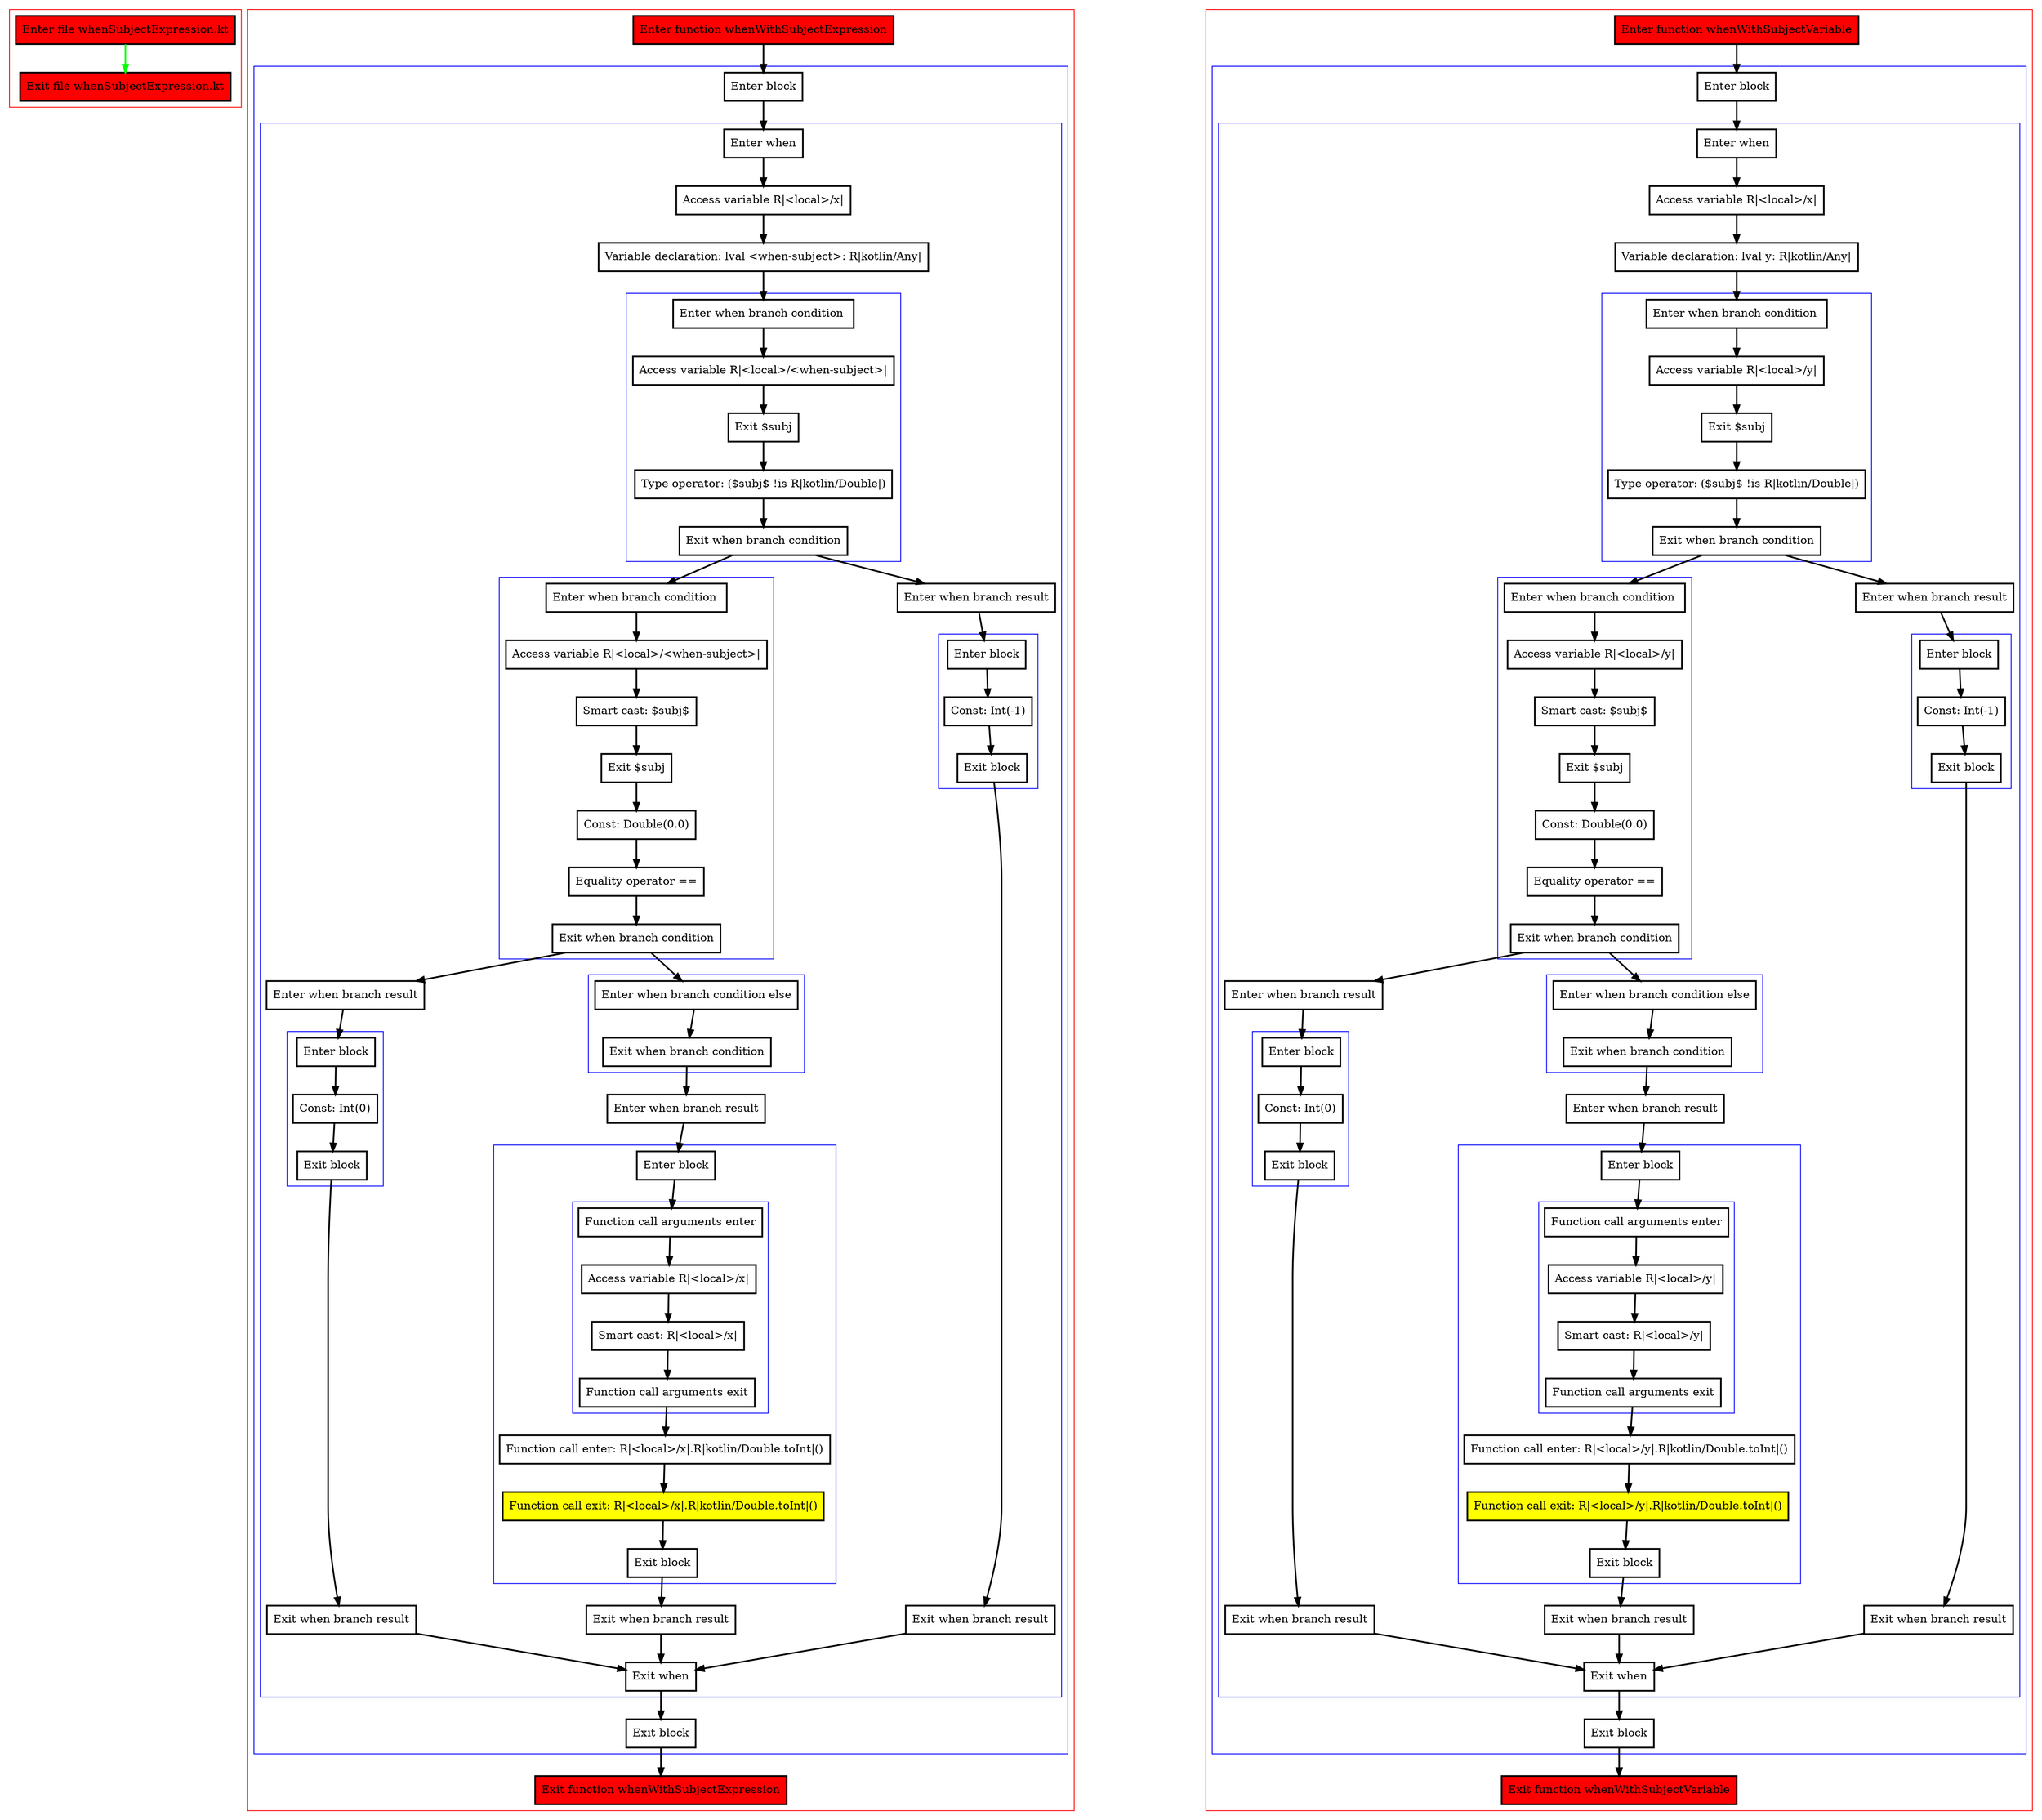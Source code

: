 digraph whenSubjectExpression_kt {
    graph [nodesep=3]
    node [shape=box penwidth=2]
    edge [penwidth=2]

    subgraph cluster_0 {
        color=red
        0 [label="Enter file whenSubjectExpression.kt" style="filled" fillcolor=red];
        1 [label="Exit file whenSubjectExpression.kt" style="filled" fillcolor=red];
    }
    0 -> {1} [color=green];

    subgraph cluster_1 {
        color=red
        2 [label="Enter function whenWithSubjectExpression" style="filled" fillcolor=red];
        subgraph cluster_2 {
            color=blue
            3 [label="Enter block"];
            subgraph cluster_3 {
                color=blue
                4 [label="Enter when"];
                5 [label="Access variable R|<local>/x|"];
                6 [label="Variable declaration: lval <when-subject>: R|kotlin/Any|"];
                subgraph cluster_4 {
                    color=blue
                    7 [label="Enter when branch condition "];
                    8 [label="Access variable R|<local>/<when-subject>|"];
                    9 [label="Exit $subj"];
                    10 [label="Type operator: ($subj$ !is R|kotlin/Double|)"];
                    11 [label="Exit when branch condition"];
                }
                subgraph cluster_5 {
                    color=blue
                    12 [label="Enter when branch condition "];
                    13 [label="Access variable R|<local>/<when-subject>|"];
                    14 [label="Smart cast: $subj$"];
                    15 [label="Exit $subj"];
                    16 [label="Const: Double(0.0)"];
                    17 [label="Equality operator =="];
                    18 [label="Exit when branch condition"];
                }
                subgraph cluster_6 {
                    color=blue
                    19 [label="Enter when branch condition else"];
                    20 [label="Exit when branch condition"];
                }
                21 [label="Enter when branch result"];
                subgraph cluster_7 {
                    color=blue
                    22 [label="Enter block"];
                    subgraph cluster_8 {
                        color=blue
                        23 [label="Function call arguments enter"];
                        24 [label="Access variable R|<local>/x|"];
                        25 [label="Smart cast: R|<local>/x|"];
                        26 [label="Function call arguments exit"];
                    }
                    27 [label="Function call enter: R|<local>/x|.R|kotlin/Double.toInt|()"];
                    28 [label="Function call exit: R|<local>/x|.R|kotlin/Double.toInt|()" style="filled" fillcolor=yellow];
                    29 [label="Exit block"];
                }
                30 [label="Exit when branch result"];
                31 [label="Enter when branch result"];
                subgraph cluster_9 {
                    color=blue
                    32 [label="Enter block"];
                    33 [label="Const: Int(0)"];
                    34 [label="Exit block"];
                }
                35 [label="Exit when branch result"];
                36 [label="Enter when branch result"];
                subgraph cluster_10 {
                    color=blue
                    37 [label="Enter block"];
                    38 [label="Const: Int(-1)"];
                    39 [label="Exit block"];
                }
                40 [label="Exit when branch result"];
                41 [label="Exit when"];
            }
            42 [label="Exit block"];
        }
        43 [label="Exit function whenWithSubjectExpression" style="filled" fillcolor=red];
    }
    2 -> {3};
    3 -> {4};
    4 -> {5};
    5 -> {6};
    6 -> {7};
    7 -> {8};
    8 -> {9};
    9 -> {10};
    10 -> {11};
    11 -> {12 36};
    12 -> {13};
    13 -> {14};
    14 -> {15};
    15 -> {16};
    16 -> {17};
    17 -> {18};
    18 -> {19 31};
    19 -> {20};
    20 -> {21};
    21 -> {22};
    22 -> {23};
    23 -> {24};
    24 -> {25};
    25 -> {26};
    26 -> {27};
    27 -> {28};
    28 -> {29};
    29 -> {30};
    30 -> {41};
    31 -> {32};
    32 -> {33};
    33 -> {34};
    34 -> {35};
    35 -> {41};
    36 -> {37};
    37 -> {38};
    38 -> {39};
    39 -> {40};
    40 -> {41};
    41 -> {42};
    42 -> {43};

    subgraph cluster_11 {
        color=red
        44 [label="Enter function whenWithSubjectVariable" style="filled" fillcolor=red];
        subgraph cluster_12 {
            color=blue
            45 [label="Enter block"];
            subgraph cluster_13 {
                color=blue
                46 [label="Enter when"];
                47 [label="Access variable R|<local>/x|"];
                48 [label="Variable declaration: lval y: R|kotlin/Any|"];
                subgraph cluster_14 {
                    color=blue
                    49 [label="Enter when branch condition "];
                    50 [label="Access variable R|<local>/y|"];
                    51 [label="Exit $subj"];
                    52 [label="Type operator: ($subj$ !is R|kotlin/Double|)"];
                    53 [label="Exit when branch condition"];
                }
                subgraph cluster_15 {
                    color=blue
                    54 [label="Enter when branch condition "];
                    55 [label="Access variable R|<local>/y|"];
                    56 [label="Smart cast: $subj$"];
                    57 [label="Exit $subj"];
                    58 [label="Const: Double(0.0)"];
                    59 [label="Equality operator =="];
                    60 [label="Exit when branch condition"];
                }
                subgraph cluster_16 {
                    color=blue
                    61 [label="Enter when branch condition else"];
                    62 [label="Exit when branch condition"];
                }
                63 [label="Enter when branch result"];
                subgraph cluster_17 {
                    color=blue
                    64 [label="Enter block"];
                    subgraph cluster_18 {
                        color=blue
                        65 [label="Function call arguments enter"];
                        66 [label="Access variable R|<local>/y|"];
                        67 [label="Smart cast: R|<local>/y|"];
                        68 [label="Function call arguments exit"];
                    }
                    69 [label="Function call enter: R|<local>/y|.R|kotlin/Double.toInt|()"];
                    70 [label="Function call exit: R|<local>/y|.R|kotlin/Double.toInt|()" style="filled" fillcolor=yellow];
                    71 [label="Exit block"];
                }
                72 [label="Exit when branch result"];
                73 [label="Enter when branch result"];
                subgraph cluster_19 {
                    color=blue
                    74 [label="Enter block"];
                    75 [label="Const: Int(0)"];
                    76 [label="Exit block"];
                }
                77 [label="Exit when branch result"];
                78 [label="Enter when branch result"];
                subgraph cluster_20 {
                    color=blue
                    79 [label="Enter block"];
                    80 [label="Const: Int(-1)"];
                    81 [label="Exit block"];
                }
                82 [label="Exit when branch result"];
                83 [label="Exit when"];
            }
            84 [label="Exit block"];
        }
        85 [label="Exit function whenWithSubjectVariable" style="filled" fillcolor=red];
    }
    44 -> {45};
    45 -> {46};
    46 -> {47};
    47 -> {48};
    48 -> {49};
    49 -> {50};
    50 -> {51};
    51 -> {52};
    52 -> {53};
    53 -> {54 78};
    54 -> {55};
    55 -> {56};
    56 -> {57};
    57 -> {58};
    58 -> {59};
    59 -> {60};
    60 -> {61 73};
    61 -> {62};
    62 -> {63};
    63 -> {64};
    64 -> {65};
    65 -> {66};
    66 -> {67};
    67 -> {68};
    68 -> {69};
    69 -> {70};
    70 -> {71};
    71 -> {72};
    72 -> {83};
    73 -> {74};
    74 -> {75};
    75 -> {76};
    76 -> {77};
    77 -> {83};
    78 -> {79};
    79 -> {80};
    80 -> {81};
    81 -> {82};
    82 -> {83};
    83 -> {84};
    84 -> {85};

}
